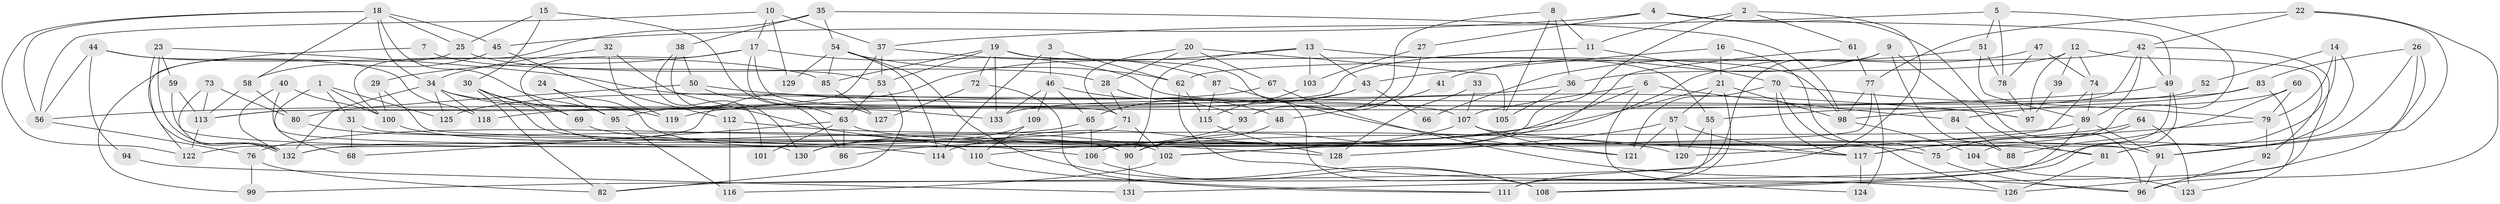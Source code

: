 // coarse degree distribution, {4: 0.2840909090909091, 5: 0.19318181818181818, 3: 0.125, 7: 0.125, 2: 0.07954545454545454, 6: 0.11363636363636363, 8: 0.045454545454545456, 9: 0.03409090909090909}
// Generated by graph-tools (version 1.1) at 2025/41/03/06/25 10:41:59]
// undirected, 133 vertices, 266 edges
graph export_dot {
graph [start="1"]
  node [color=gray90,style=filled];
  1;
  2;
  3;
  4;
  5;
  6;
  7;
  8;
  9;
  10;
  11;
  12;
  13;
  14;
  15;
  16;
  17;
  18;
  19;
  20;
  21;
  22;
  23;
  24;
  25;
  26;
  27;
  28;
  29;
  30;
  31;
  32;
  33;
  34;
  35;
  36;
  37;
  38;
  39;
  40;
  41;
  42;
  43;
  44;
  45;
  46;
  47;
  48;
  49;
  50;
  51;
  52;
  53;
  54;
  55;
  56;
  57;
  58;
  59;
  60;
  61;
  62;
  63;
  64;
  65;
  66;
  67;
  68;
  69;
  70;
  71;
  72;
  73;
  74;
  75;
  76;
  77;
  78;
  79;
  80;
  81;
  82;
  83;
  84;
  85;
  86;
  87;
  88;
  89;
  90;
  91;
  92;
  93;
  94;
  95;
  96;
  97;
  98;
  99;
  100;
  101;
  102;
  103;
  104;
  105;
  106;
  107;
  108;
  109;
  110;
  111;
  112;
  113;
  114;
  115;
  116;
  117;
  118;
  119;
  120;
  121;
  122;
  123;
  124;
  125;
  126;
  127;
  128;
  129;
  130;
  131;
  132;
  133;
  1 -- 100;
  1 -- 31;
  1 -- 68;
  1 -- 125;
  2 -- 61;
  2 -- 11;
  2 -- 106;
  2 -- 111;
  3 -- 46;
  3 -- 62;
  3 -- 114;
  4 -- 49;
  4 -- 96;
  4 -- 27;
  4 -- 45;
  5 -- 78;
  5 -- 51;
  5 -- 37;
  5 -- 117;
  6 -- 107;
  6 -- 124;
  6 -- 84;
  6 -- 110;
  7 -- 122;
  7 -- 53;
  8 -- 93;
  8 -- 11;
  8 -- 36;
  8 -- 105;
  9 -- 88;
  9 -- 81;
  9 -- 41;
  9 -- 99;
  10 -- 17;
  10 -- 37;
  10 -- 56;
  10 -- 129;
  11 -- 113;
  11 -- 70;
  12 -- 74;
  12 -- 92;
  12 -- 36;
  12 -- 39;
  12 -- 97;
  13 -- 122;
  13 -- 90;
  13 -- 43;
  13 -- 55;
  13 -- 103;
  14 -- 79;
  14 -- 82;
  14 -- 52;
  14 -- 81;
  15 -- 25;
  15 -- 63;
  15 -- 30;
  16 -- 43;
  16 -- 21;
  16 -- 75;
  17 -- 97;
  17 -- 69;
  17 -- 29;
  17 -- 71;
  17 -- 127;
  18 -- 95;
  18 -- 25;
  18 -- 34;
  18 -- 45;
  18 -- 56;
  18 -- 58;
  18 -- 122;
  19 -- 108;
  19 -- 72;
  19 -- 53;
  19 -- 85;
  19 -- 98;
  19 -- 133;
  20 -- 71;
  20 -- 105;
  20 -- 28;
  20 -- 67;
  21 -- 98;
  21 -- 111;
  21 -- 57;
  21 -- 86;
  22 -- 96;
  22 -- 42;
  22 -- 77;
  22 -- 91;
  23 -- 132;
  23 -- 132;
  23 -- 59;
  23 -- 107;
  24 -- 90;
  24 -- 95;
  25 -- 99;
  25 -- 28;
  26 -- 81;
  26 -- 83;
  26 -- 91;
  26 -- 131;
  27 -- 103;
  27 -- 93;
  28 -- 71;
  28 -- 93;
  29 -- 91;
  29 -- 100;
  30 -- 106;
  30 -- 69;
  30 -- 82;
  30 -- 90;
  31 -- 75;
  31 -- 68;
  32 -- 34;
  32 -- 119;
  32 -- 128;
  33 -- 107;
  33 -- 128;
  34 -- 132;
  34 -- 118;
  34 -- 119;
  34 -- 125;
  34 -- 133;
  35 -- 38;
  35 -- 98;
  35 -- 54;
  35 -- 100;
  36 -- 105;
  36 -- 119;
  37 -- 113;
  37 -- 53;
  37 -- 87;
  38 -- 50;
  38 -- 130;
  38 -- 101;
  39 -- 97;
  40 -- 100;
  40 -- 130;
  40 -- 132;
  41 -- 48;
  42 -- 62;
  42 -- 49;
  42 -- 55;
  42 -- 89;
  42 -- 126;
  43 -- 65;
  43 -- 66;
  43 -- 95;
  44 -- 85;
  44 -- 56;
  44 -- 94;
  44 -- 118;
  45 -- 58;
  45 -- 112;
  46 -- 65;
  46 -- 133;
  46 -- 48;
  46 -- 109;
  47 -- 102;
  47 -- 74;
  47 -- 78;
  48 -- 90;
  49 -- 56;
  49 -- 108;
  49 -- 104;
  50 -- 86;
  50 -- 80;
  50 -- 97;
  51 -- 78;
  51 -- 89;
  51 -- 66;
  52 -- 133;
  53 -- 63;
  53 -- 82;
  54 -- 114;
  54 -- 62;
  54 -- 85;
  54 -- 108;
  54 -- 129;
  55 -- 111;
  55 -- 120;
  56 -- 76;
  57 -- 121;
  57 -- 117;
  57 -- 120;
  57 -- 128;
  58 -- 80;
  58 -- 113;
  59 -- 113;
  59 -- 114;
  60 -- 79;
  60 -- 98;
  60 -- 88;
  61 -- 90;
  61 -- 77;
  62 -- 115;
  62 -- 126;
  63 -- 81;
  63 -- 68;
  63 -- 86;
  63 -- 101;
  64 -- 102;
  64 -- 75;
  64 -- 123;
  65 -- 106;
  65 -- 76;
  67 -- 125;
  67 -- 96;
  69 -- 91;
  70 -- 126;
  70 -- 117;
  70 -- 79;
  70 -- 121;
  71 -- 132;
  71 -- 102;
  72 -- 111;
  72 -- 127;
  73 -- 80;
  73 -- 132;
  73 -- 113;
  74 -- 120;
  74 -- 89;
  75 -- 96;
  76 -- 82;
  76 -- 99;
  77 -- 132;
  77 -- 98;
  77 -- 124;
  78 -- 97;
  79 -- 117;
  79 -- 92;
  80 -- 110;
  81 -- 126;
  83 -- 118;
  83 -- 123;
  83 -- 84;
  84 -- 88;
  85 -- 127;
  87 -- 121;
  87 -- 115;
  89 -- 91;
  89 -- 90;
  89 -- 108;
  90 -- 131;
  91 -- 96;
  92 -- 96;
  93 -- 130;
  94 -- 131;
  95 -- 116;
  98 -- 104;
  100 -- 102;
  102 -- 116;
  103 -- 115;
  104 -- 123;
  106 -- 108;
  107 -- 117;
  107 -- 114;
  107 -- 121;
  109 -- 110;
  109 -- 130;
  110 -- 111;
  112 -- 120;
  112 -- 116;
  113 -- 122;
  115 -- 128;
  117 -- 124;
}

